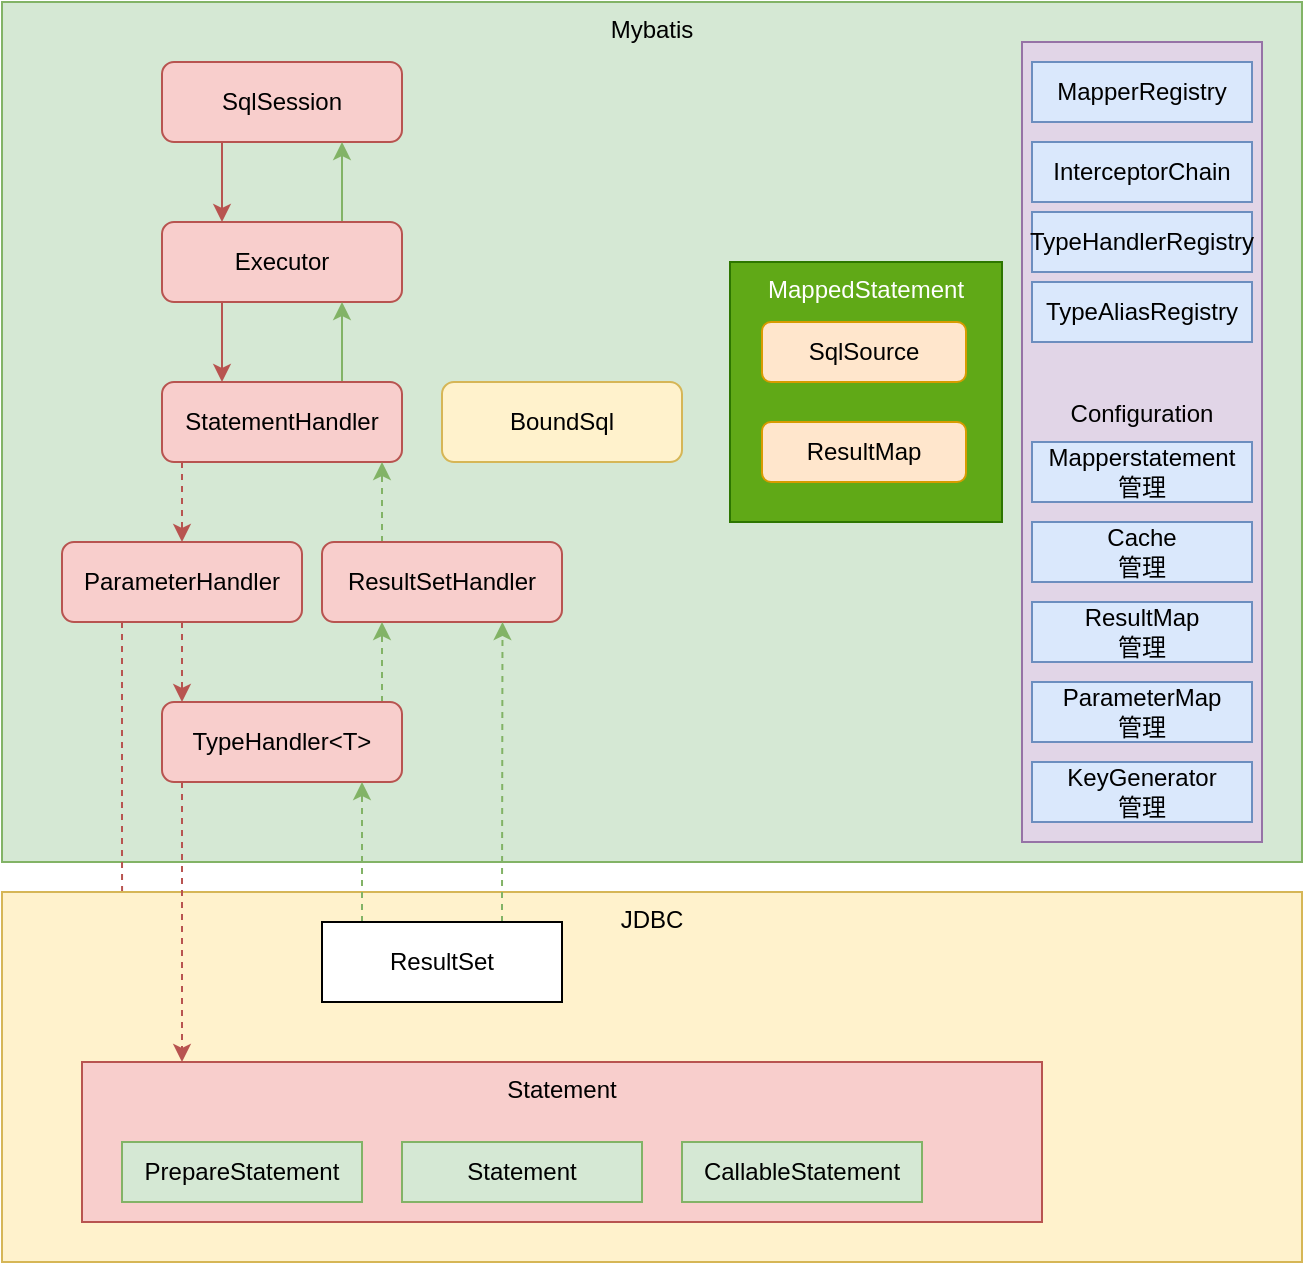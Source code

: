 <mxfile version="22.0.2" type="device">
  <diagram name="第 1 页" id="avzKTc8BtQbMLR19Bc7V">
    <mxGraphModel dx="887" dy="674" grid="1" gridSize="10" guides="1" tooltips="1" connect="1" arrows="1" fold="1" page="1" pageScale="1" pageWidth="827" pageHeight="1169" math="0" shadow="0">
      <root>
        <mxCell id="0" />
        <mxCell id="1" parent="0" />
        <mxCell id="0Qx_PZ1EG1VeKn5cWVCa-1" value="Mybatis" style="rounded=0;whiteSpace=wrap;html=1;labelPosition=center;verticalLabelPosition=middle;align=center;verticalAlign=top;fillColor=#d5e8d4;strokeColor=#82b366;" parent="1" vertex="1">
          <mxGeometry x="50" y="110" width="650" height="430" as="geometry" />
        </mxCell>
        <mxCell id="0Qx_PZ1EG1VeKn5cWVCa-5" value="" style="edgeStyle=orthogonalEdgeStyle;rounded=0;orthogonalLoop=1;jettySize=auto;html=1;fontColor=#99FF99;fillColor=#f8cecc;strokeColor=#b85450;" parent="1" source="0Qx_PZ1EG1VeKn5cWVCa-2" target="0Qx_PZ1EG1VeKn5cWVCa-3" edge="1">
          <mxGeometry relative="1" as="geometry">
            <Array as="points">
              <mxPoint x="160" y="190" />
              <mxPoint x="160" y="190" />
            </Array>
          </mxGeometry>
        </mxCell>
        <mxCell id="0Qx_PZ1EG1VeKn5cWVCa-2" value="SqlSession" style="rounded=1;whiteSpace=wrap;html=1;fillColor=#f8cecc;strokeColor=#b85450;" parent="1" vertex="1">
          <mxGeometry x="130" y="140" width="120" height="40" as="geometry" />
        </mxCell>
        <mxCell id="0Qx_PZ1EG1VeKn5cWVCa-6" value="" style="edgeStyle=orthogonalEdgeStyle;rounded=0;orthogonalLoop=1;jettySize=auto;html=1;fillColor=#d5e8d4;strokeColor=#82b366;" parent="1" source="0Qx_PZ1EG1VeKn5cWVCa-3" target="0Qx_PZ1EG1VeKn5cWVCa-2" edge="1">
          <mxGeometry relative="1" as="geometry">
            <Array as="points">
              <mxPoint x="220" y="210" />
              <mxPoint x="220" y="210" />
            </Array>
          </mxGeometry>
        </mxCell>
        <mxCell id="0Qx_PZ1EG1VeKn5cWVCa-9" value="" style="edgeStyle=orthogonalEdgeStyle;rounded=0;orthogonalLoop=1;jettySize=auto;html=1;fillColor=#f8cecc;strokeColor=#b85450;" parent="1" source="0Qx_PZ1EG1VeKn5cWVCa-3" target="0Qx_PZ1EG1VeKn5cWVCa-8" edge="1">
          <mxGeometry relative="1" as="geometry">
            <Array as="points">
              <mxPoint x="160" y="280" />
              <mxPoint x="160" y="280" />
            </Array>
          </mxGeometry>
        </mxCell>
        <mxCell id="0Qx_PZ1EG1VeKn5cWVCa-3" value="Executor" style="rounded=1;whiteSpace=wrap;html=1;fillColor=#f8cecc;strokeColor=#b85450;" parent="1" vertex="1">
          <mxGeometry x="130" y="220" width="120" height="40" as="geometry" />
        </mxCell>
        <mxCell id="0Qx_PZ1EG1VeKn5cWVCa-10" value="" style="edgeStyle=orthogonalEdgeStyle;rounded=0;orthogonalLoop=1;jettySize=auto;html=1;fillColor=#d5e8d4;strokeColor=#82b366;" parent="1" source="0Qx_PZ1EG1VeKn5cWVCa-8" target="0Qx_PZ1EG1VeKn5cWVCa-3" edge="1">
          <mxGeometry relative="1" as="geometry">
            <Array as="points">
              <mxPoint x="220" y="290" />
              <mxPoint x="220" y="290" />
            </Array>
          </mxGeometry>
        </mxCell>
        <mxCell id="0Qx_PZ1EG1VeKn5cWVCa-12" value="" style="edgeStyle=orthogonalEdgeStyle;rounded=0;orthogonalLoop=1;jettySize=auto;html=1;fillColor=#f8cecc;strokeColor=#b85450;dashed=1;" parent="1" source="0Qx_PZ1EG1VeKn5cWVCa-8" target="0Qx_PZ1EG1VeKn5cWVCa-11" edge="1">
          <mxGeometry relative="1" as="geometry">
            <Array as="points">
              <mxPoint x="140" y="350" />
              <mxPoint x="140" y="350" />
            </Array>
          </mxGeometry>
        </mxCell>
        <mxCell id="0Qx_PZ1EG1VeKn5cWVCa-8" value="StatementHandler" style="rounded=1;whiteSpace=wrap;html=1;fillColor=#f8cecc;strokeColor=#b85450;" parent="1" vertex="1">
          <mxGeometry x="130" y="300" width="120" height="40" as="geometry" />
        </mxCell>
        <mxCell id="0Qx_PZ1EG1VeKn5cWVCa-16" value="" style="edgeStyle=orthogonalEdgeStyle;rounded=0;orthogonalLoop=1;jettySize=auto;html=1;dashed=1;fillColor=#f8cecc;strokeColor=#b85450;" parent="1" source="0Qx_PZ1EG1VeKn5cWVCa-11" target="0Qx_PZ1EG1VeKn5cWVCa-15" edge="1">
          <mxGeometry relative="1" as="geometry">
            <Array as="points">
              <mxPoint x="140" y="450" />
              <mxPoint x="140" y="450" />
            </Array>
          </mxGeometry>
        </mxCell>
        <mxCell id="M0abkPljQ--r24kx7aNO-13" style="edgeStyle=orthogonalEdgeStyle;rounded=0;orthogonalLoop=1;jettySize=auto;html=1;exitX=0.25;exitY=1;exitDx=0;exitDy=0;entryX=0.042;entryY=0;entryDx=0;entryDy=0;entryPerimeter=0;dashed=1;fillColor=#f8cecc;strokeColor=#b85450;" edge="1" parent="1" source="0Qx_PZ1EG1VeKn5cWVCa-11" target="M0abkPljQ--r24kx7aNO-5">
          <mxGeometry relative="1" as="geometry" />
        </mxCell>
        <mxCell id="0Qx_PZ1EG1VeKn5cWVCa-11" value="ParameterHandler" style="rounded=1;whiteSpace=wrap;html=1;fillColor=#f8cecc;strokeColor=#b85450;" parent="1" vertex="1">
          <mxGeometry x="80" y="380" width="120" height="40" as="geometry" />
        </mxCell>
        <mxCell id="0Qx_PZ1EG1VeKn5cWVCa-14" value="" style="edgeStyle=orthogonalEdgeStyle;rounded=0;orthogonalLoop=1;jettySize=auto;html=1;fillColor=#d5e8d4;strokeColor=#82b366;dashed=1;" parent="1" source="0Qx_PZ1EG1VeKn5cWVCa-13" target="0Qx_PZ1EG1VeKn5cWVCa-8" edge="1">
          <mxGeometry relative="1" as="geometry">
            <Array as="points">
              <mxPoint x="240" y="350" />
              <mxPoint x="240" y="350" />
            </Array>
          </mxGeometry>
        </mxCell>
        <mxCell id="0Qx_PZ1EG1VeKn5cWVCa-13" value="ResultSetHandler" style="rounded=1;whiteSpace=wrap;html=1;fillColor=#f8cecc;strokeColor=#b85450;" parent="1" vertex="1">
          <mxGeometry x="210" y="380" width="120" height="40" as="geometry" />
        </mxCell>
        <mxCell id="0Qx_PZ1EG1VeKn5cWVCa-17" value="" style="edgeStyle=orthogonalEdgeStyle;rounded=0;orthogonalLoop=1;jettySize=auto;html=1;dashed=1;fillColor=#d5e8d4;strokeColor=#82b366;" parent="1" source="0Qx_PZ1EG1VeKn5cWVCa-15" target="0Qx_PZ1EG1VeKn5cWVCa-13" edge="1">
          <mxGeometry relative="1" as="geometry">
            <Array as="points">
              <mxPoint x="240" y="430" />
              <mxPoint x="240" y="430" />
            </Array>
          </mxGeometry>
        </mxCell>
        <mxCell id="0Qx_PZ1EG1VeKn5cWVCa-15" value="TypeHandler&amp;lt;T&amp;gt;" style="rounded=1;whiteSpace=wrap;html=1;fillColor=#f8cecc;strokeColor=#b85450;" parent="1" vertex="1">
          <mxGeometry x="130" y="460" width="120" height="40" as="geometry" />
        </mxCell>
        <mxCell id="0Qx_PZ1EG1VeKn5cWVCa-19" value="BoundSql" style="rounded=1;whiteSpace=wrap;html=1;fillColor=#fff2cc;strokeColor=#d6b656;" parent="1" vertex="1">
          <mxGeometry x="270" y="300" width="120" height="40" as="geometry" />
        </mxCell>
        <mxCell id="0Qx_PZ1EG1VeKn5cWVCa-20" value="MappedStatement" style="rounded=0;whiteSpace=wrap;html=1;verticalAlign=top;fillColor=#60a917;strokeColor=#2D7600;fontColor=#ffffff;" parent="1" vertex="1">
          <mxGeometry x="414" y="240" width="136" height="130" as="geometry" />
        </mxCell>
        <mxCell id="M0abkPljQ--r24kx7aNO-1" value="JDBC" style="rounded=0;whiteSpace=wrap;html=1;verticalAlign=top;fillColor=#fff2cc;strokeColor=#d6b656;" vertex="1" parent="1">
          <mxGeometry x="50" y="555" width="650" height="185" as="geometry" />
        </mxCell>
        <mxCell id="0Qx_PZ1EG1VeKn5cWVCa-21" value="SqlSource" style="rounded=1;whiteSpace=wrap;html=1;fillColor=#ffe6cc;strokeColor=#d79b00;" parent="1" vertex="1">
          <mxGeometry x="430" y="270" width="102" height="30" as="geometry" />
        </mxCell>
        <mxCell id="0Qx_PZ1EG1VeKn5cWVCa-22" value="ResultMap" style="rounded=1;whiteSpace=wrap;html=1;fillColor=#ffe6cc;strokeColor=#d79b00;" parent="1" vertex="1">
          <mxGeometry x="430" y="320" width="102" height="30" as="geometry" />
        </mxCell>
        <mxCell id="0Qx_PZ1EG1VeKn5cWVCa-35" value="" style="group" parent="1" vertex="1" connectable="0">
          <mxGeometry x="560" y="130" width="120" height="400" as="geometry" />
        </mxCell>
        <mxCell id="0Qx_PZ1EG1VeKn5cWVCa-24" value="Configuration&lt;br&gt;&lt;br&gt;&lt;br&gt;" style="rounded=0;whiteSpace=wrap;html=1;fillColor=#e1d5e7;strokeColor=#9673a6;" parent="0Qx_PZ1EG1VeKn5cWVCa-35" vertex="1">
          <mxGeometry width="120" height="400" as="geometry" />
        </mxCell>
        <mxCell id="0Qx_PZ1EG1VeKn5cWVCa-25" value="MapperRegistry" style="rounded=0;whiteSpace=wrap;html=1;fillColor=#dae8fc;strokeColor=#6c8ebf;" parent="0Qx_PZ1EG1VeKn5cWVCa-35" vertex="1">
          <mxGeometry x="5" y="10" width="110" height="30" as="geometry" />
        </mxCell>
        <mxCell id="0Qx_PZ1EG1VeKn5cWVCa-27" value="InterceptorChain" style="rounded=0;whiteSpace=wrap;html=1;fillColor=#dae8fc;strokeColor=#6c8ebf;" parent="0Qx_PZ1EG1VeKn5cWVCa-35" vertex="1">
          <mxGeometry x="5" y="50" width="110" height="30" as="geometry" />
        </mxCell>
        <mxCell id="0Qx_PZ1EG1VeKn5cWVCa-28" value="TypeHandlerRegistry" style="rounded=0;whiteSpace=wrap;html=1;fillColor=#dae8fc;strokeColor=#6c8ebf;" parent="0Qx_PZ1EG1VeKn5cWVCa-35" vertex="1">
          <mxGeometry x="5" y="85" width="110" height="30" as="geometry" />
        </mxCell>
        <mxCell id="0Qx_PZ1EG1VeKn5cWVCa-29" value="TypeAliasRegistry" style="rounded=0;whiteSpace=wrap;html=1;fillColor=#dae8fc;strokeColor=#6c8ebf;" parent="0Qx_PZ1EG1VeKn5cWVCa-35" vertex="1">
          <mxGeometry x="5" y="120" width="110" height="30" as="geometry" />
        </mxCell>
        <mxCell id="0Qx_PZ1EG1VeKn5cWVCa-30" value="Mapperstatement&lt;br&gt;管理" style="rounded=0;whiteSpace=wrap;html=1;fillColor=#dae8fc;strokeColor=#6c8ebf;" parent="0Qx_PZ1EG1VeKn5cWVCa-35" vertex="1">
          <mxGeometry x="5" y="200" width="110" height="30" as="geometry" />
        </mxCell>
        <mxCell id="0Qx_PZ1EG1VeKn5cWVCa-31" value="Cache&lt;br&gt;管理" style="rounded=0;whiteSpace=wrap;html=1;fillColor=#dae8fc;strokeColor=#6c8ebf;" parent="0Qx_PZ1EG1VeKn5cWVCa-35" vertex="1">
          <mxGeometry x="5" y="240" width="110" height="30" as="geometry" />
        </mxCell>
        <mxCell id="0Qx_PZ1EG1VeKn5cWVCa-32" value="ResultMap&lt;br&gt;管理" style="rounded=0;whiteSpace=wrap;html=1;fillColor=#dae8fc;strokeColor=#6c8ebf;" parent="0Qx_PZ1EG1VeKn5cWVCa-35" vertex="1">
          <mxGeometry x="5" y="280" width="110" height="30" as="geometry" />
        </mxCell>
        <mxCell id="0Qx_PZ1EG1VeKn5cWVCa-33" value="ParameterMap&lt;br&gt;管理" style="rounded=0;whiteSpace=wrap;html=1;fillColor=#dae8fc;strokeColor=#6c8ebf;" parent="0Qx_PZ1EG1VeKn5cWVCa-35" vertex="1">
          <mxGeometry x="5" y="320" width="110" height="30" as="geometry" />
        </mxCell>
        <mxCell id="0Qx_PZ1EG1VeKn5cWVCa-34" value="KeyGenerator&lt;br&gt;管理" style="rounded=0;whiteSpace=wrap;html=1;fillColor=#dae8fc;strokeColor=#6c8ebf;" parent="0Qx_PZ1EG1VeKn5cWVCa-35" vertex="1">
          <mxGeometry x="5" y="360" width="110" height="30" as="geometry" />
        </mxCell>
        <mxCell id="M0abkPljQ--r24kx7aNO-3" value="" style="edgeStyle=orthogonalEdgeStyle;rounded=0;orthogonalLoop=1;jettySize=auto;html=1;fillColor=#d5e8d4;strokeColor=#82b366;dashed=1;" edge="1" parent="1" source="M0abkPljQ--r24kx7aNO-2" target="0Qx_PZ1EG1VeKn5cWVCa-15">
          <mxGeometry relative="1" as="geometry">
            <Array as="points">
              <mxPoint x="230" y="520" />
              <mxPoint x="230" y="520" />
            </Array>
          </mxGeometry>
        </mxCell>
        <mxCell id="M0abkPljQ--r24kx7aNO-4" value="" style="edgeStyle=orthogonalEdgeStyle;rounded=0;orthogonalLoop=1;jettySize=auto;html=1;entryX=0.385;entryY=0.721;entryDx=0;entryDy=0;entryPerimeter=0;dashed=1;fillColor=#d5e8d4;strokeColor=#82b366;" edge="1" parent="1" source="M0abkPljQ--r24kx7aNO-2" target="0Qx_PZ1EG1VeKn5cWVCa-1">
          <mxGeometry relative="1" as="geometry">
            <Array as="points">
              <mxPoint x="300" y="560" />
              <mxPoint x="300" y="560" />
            </Array>
          </mxGeometry>
        </mxCell>
        <mxCell id="M0abkPljQ--r24kx7aNO-2" value="ResultSet" style="rounded=0;whiteSpace=wrap;html=1;" vertex="1" parent="1">
          <mxGeometry x="210" y="570" width="120" height="40" as="geometry" />
        </mxCell>
        <mxCell id="M0abkPljQ--r24kx7aNO-5" value="Statement" style="rounded=0;whiteSpace=wrap;html=1;verticalAlign=top;fillColor=#f8cecc;strokeColor=#b85450;" vertex="1" parent="1">
          <mxGeometry x="90" y="640" width="480" height="80" as="geometry" />
        </mxCell>
        <mxCell id="M0abkPljQ--r24kx7aNO-6" value="PrepareStatement" style="rounded=0;whiteSpace=wrap;html=1;fillColor=#d5e8d4;strokeColor=#82b366;" vertex="1" parent="1">
          <mxGeometry x="110" y="680" width="120" height="30" as="geometry" />
        </mxCell>
        <mxCell id="M0abkPljQ--r24kx7aNO-7" value="Statement" style="rounded=0;whiteSpace=wrap;html=1;fillColor=#d5e8d4;strokeColor=#82b366;" vertex="1" parent="1">
          <mxGeometry x="250" y="680" width="120" height="30" as="geometry" />
        </mxCell>
        <mxCell id="M0abkPljQ--r24kx7aNO-8" value="CallableStatement" style="rounded=0;whiteSpace=wrap;html=1;fillColor=#d5e8d4;strokeColor=#82b366;" vertex="1" parent="1">
          <mxGeometry x="390" y="680" width="120" height="30" as="geometry" />
        </mxCell>
        <mxCell id="M0abkPljQ--r24kx7aNO-10" style="edgeStyle=orthogonalEdgeStyle;rounded=0;orthogonalLoop=1;jettySize=auto;html=1;fillColor=#f8cecc;strokeColor=#b85450;dashed=1;" edge="1" parent="1" source="0Qx_PZ1EG1VeKn5cWVCa-15">
          <mxGeometry relative="1" as="geometry">
            <mxPoint x="140" y="640" as="targetPoint" />
            <Array as="points">
              <mxPoint x="140" y="640" />
            </Array>
          </mxGeometry>
        </mxCell>
      </root>
    </mxGraphModel>
  </diagram>
</mxfile>
